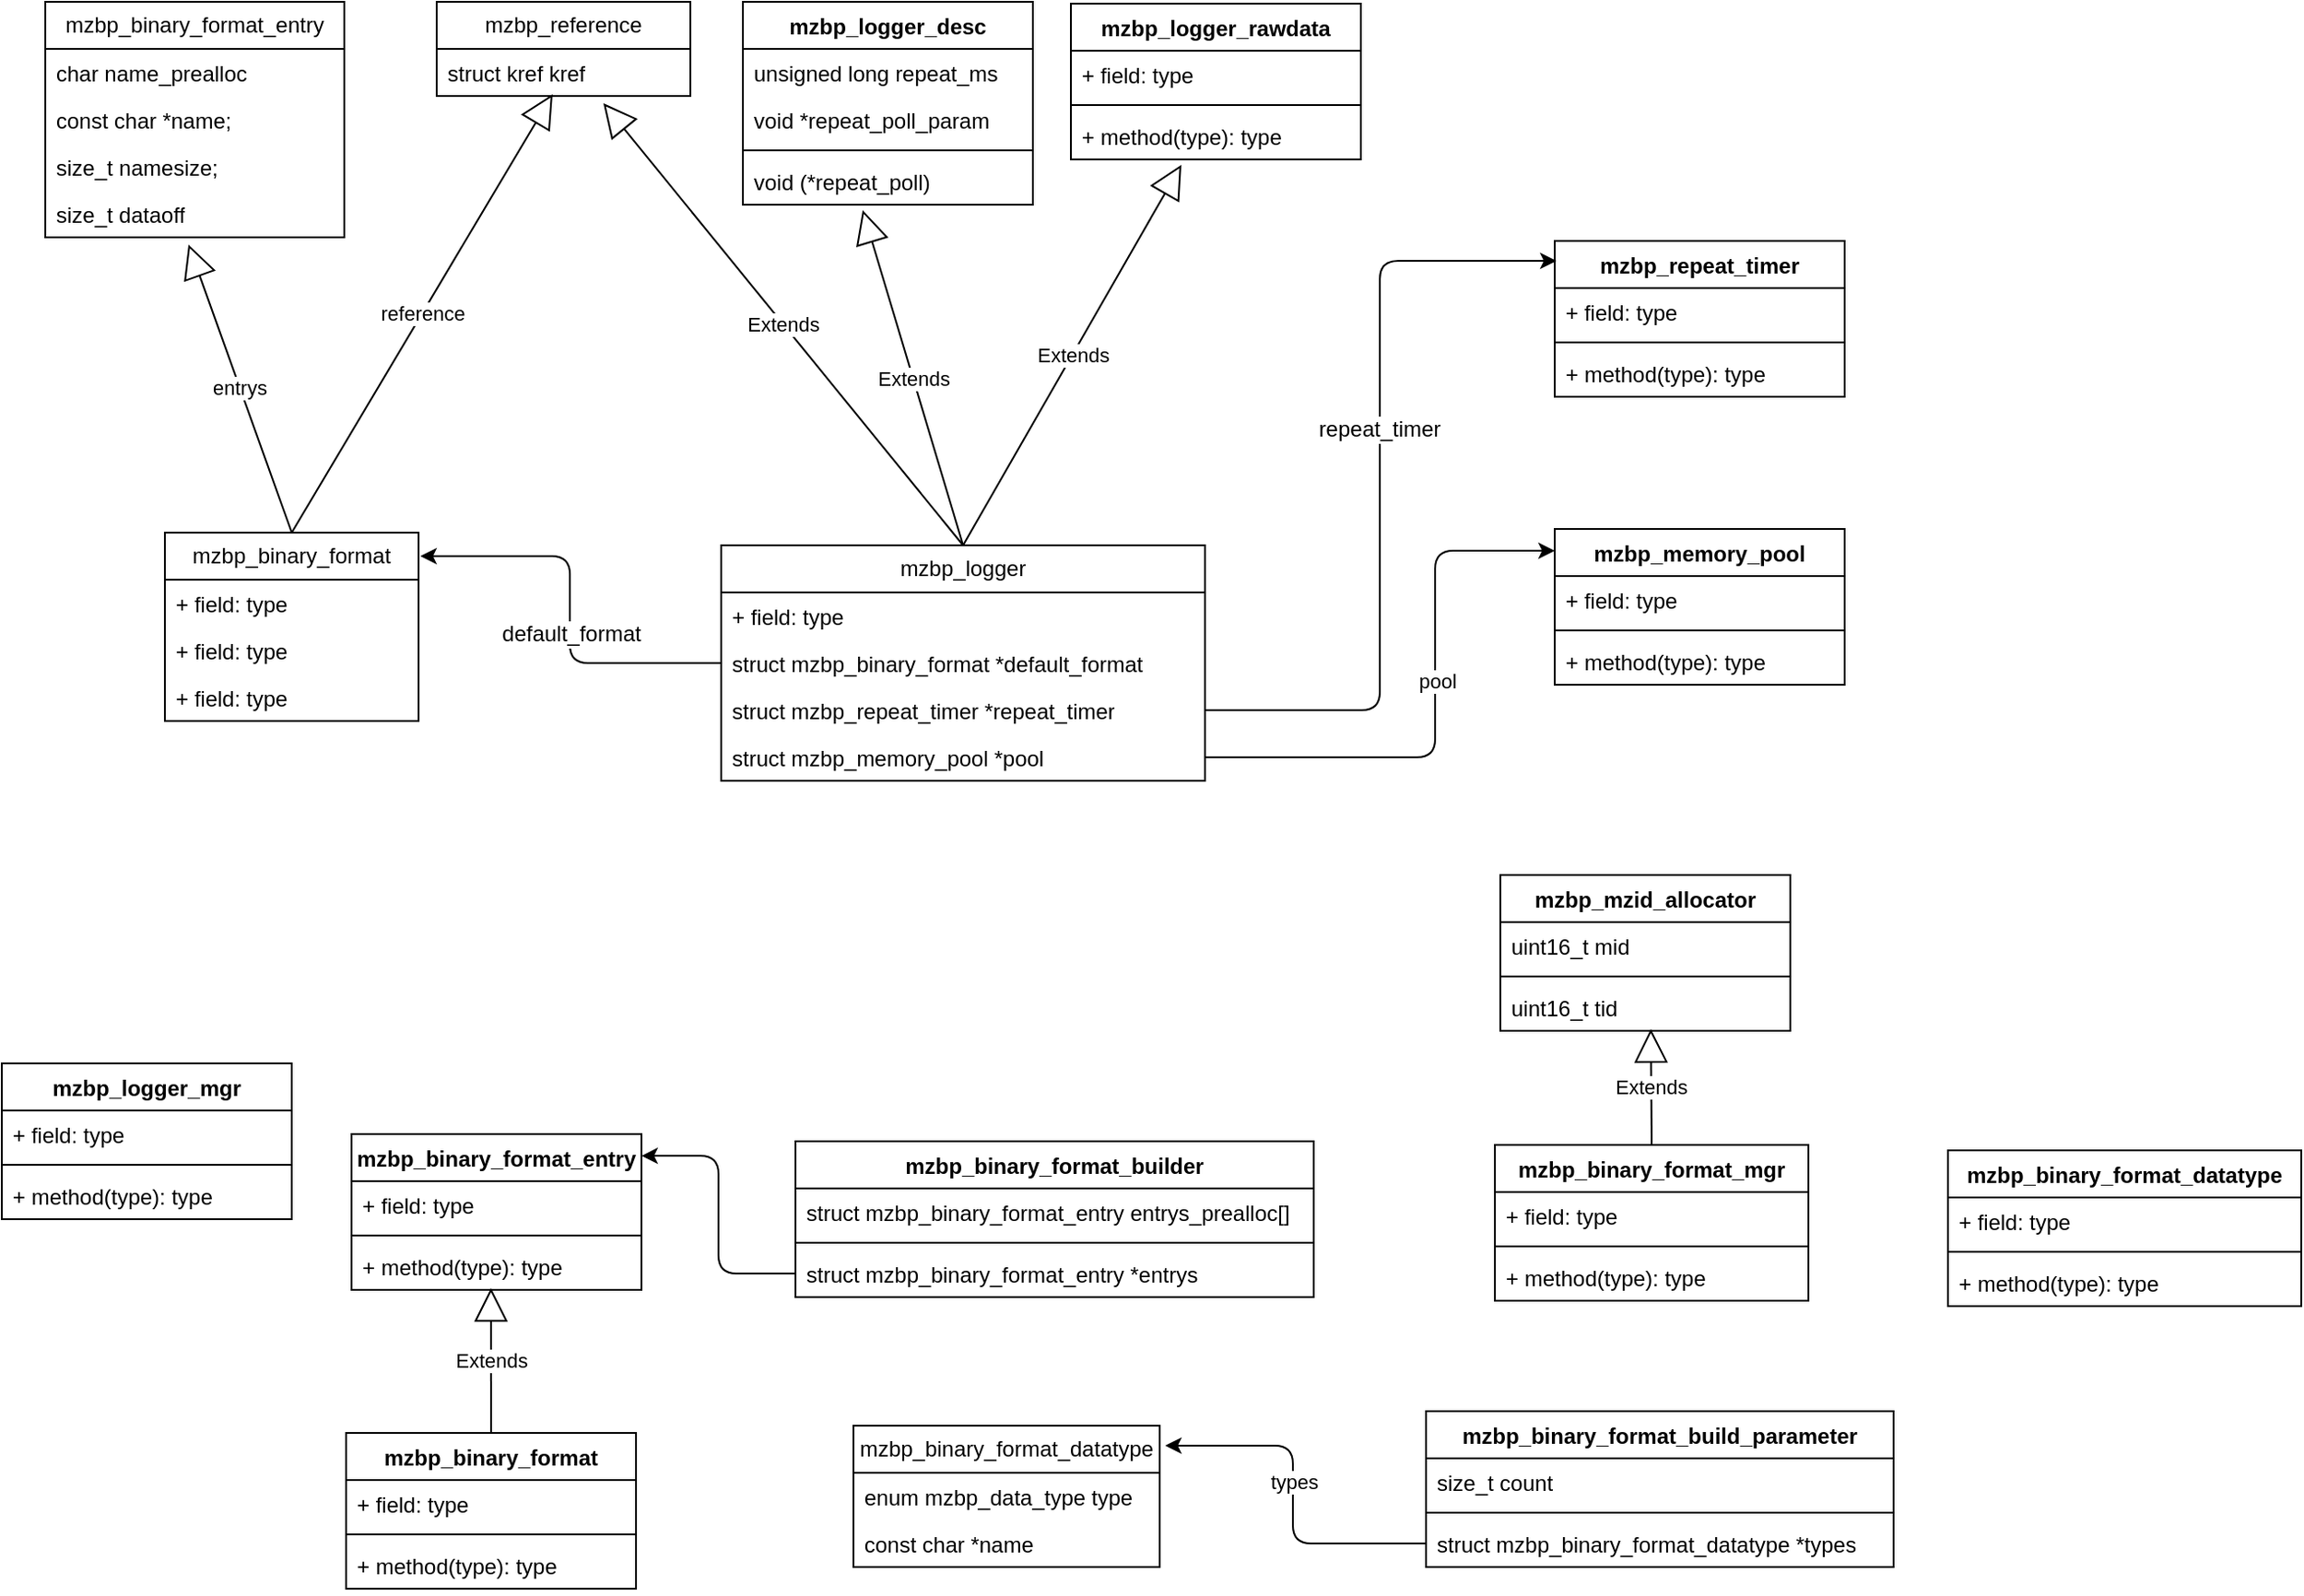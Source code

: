 <mxfile version="24.2.5" type="github">
  <diagram name="第 1 页" id="g3Hd0jUkaO_XOJKfGeiR">
    <mxGraphModel dx="1764" dy="793" grid="0" gridSize="10" guides="1" tooltips="1" connect="1" arrows="1" fold="1" page="0" pageScale="1" pageWidth="827" pageHeight="1169" math="0" shadow="0">
      <root>
        <mxCell id="0" />
        <mxCell id="1" parent="0" />
        <mxCell id="iTceiT4nKeH-VWD7ciHX-1" value="mzbp_reference" style="swimlane;fontStyle=0;childLayout=stackLayout;horizontal=1;startSize=26;fillColor=none;horizontalStack=0;resizeParent=1;resizeParentMax=0;resizeLast=0;collapsible=1;marginBottom=0;whiteSpace=wrap;html=1;" vertex="1" parent="1">
          <mxGeometry x="12" y="255" width="140" height="52" as="geometry" />
        </mxCell>
        <mxCell id="iTceiT4nKeH-VWD7ciHX-2" value="struct kref kref" style="text;strokeColor=none;fillColor=none;align=left;verticalAlign=top;spacingLeft=4;spacingRight=4;overflow=hidden;rotatable=0;points=[[0,0.5],[1,0.5]];portConstraint=eastwest;whiteSpace=wrap;html=1;" vertex="1" parent="iTceiT4nKeH-VWD7ciHX-1">
          <mxGeometry y="26" width="140" height="26" as="geometry" />
        </mxCell>
        <mxCell id="iTceiT4nKeH-VWD7ciHX-5" value="mzbp_binary_format" style="swimlane;fontStyle=0;childLayout=stackLayout;horizontal=1;startSize=26;fillColor=none;horizontalStack=0;resizeParent=1;resizeParentMax=0;resizeLast=0;collapsible=1;marginBottom=0;whiteSpace=wrap;html=1;" vertex="1" parent="1">
          <mxGeometry x="-138" y="548" width="140" height="104" as="geometry" />
        </mxCell>
        <mxCell id="iTceiT4nKeH-VWD7ciHX-6" value="+ field: type" style="text;strokeColor=none;fillColor=none;align=left;verticalAlign=top;spacingLeft=4;spacingRight=4;overflow=hidden;rotatable=0;points=[[0,0.5],[1,0.5]];portConstraint=eastwest;whiteSpace=wrap;html=1;" vertex="1" parent="iTceiT4nKeH-VWD7ciHX-5">
          <mxGeometry y="26" width="140" height="26" as="geometry" />
        </mxCell>
        <mxCell id="iTceiT4nKeH-VWD7ciHX-7" value="+ field: type" style="text;strokeColor=none;fillColor=none;align=left;verticalAlign=top;spacingLeft=4;spacingRight=4;overflow=hidden;rotatable=0;points=[[0,0.5],[1,0.5]];portConstraint=eastwest;whiteSpace=wrap;html=1;" vertex="1" parent="iTceiT4nKeH-VWD7ciHX-5">
          <mxGeometry y="52" width="140" height="26" as="geometry" />
        </mxCell>
        <mxCell id="iTceiT4nKeH-VWD7ciHX-8" value="+ field: type" style="text;strokeColor=none;fillColor=none;align=left;verticalAlign=top;spacingLeft=4;spacingRight=4;overflow=hidden;rotatable=0;points=[[0,0.5],[1,0.5]];portConstraint=eastwest;whiteSpace=wrap;html=1;" vertex="1" parent="iTceiT4nKeH-VWD7ciHX-5">
          <mxGeometry y="78" width="140" height="26" as="geometry" />
        </mxCell>
        <mxCell id="iTceiT4nKeH-VWD7ciHX-9" value="reference" style="endArrow=block;endSize=16;endFill=0;html=1;rounded=0;exitX=0.5;exitY=0;exitDx=0;exitDy=0;entryX=0.457;entryY=0.962;entryDx=0;entryDy=0;entryPerimeter=0;" edge="1" parent="1" source="iTceiT4nKeH-VWD7ciHX-5" target="iTceiT4nKeH-VWD7ciHX-2">
          <mxGeometry width="160" relative="1" as="geometry">
            <mxPoint x="178" y="400" as="sourcePoint" />
            <mxPoint x="338" y="400" as="targetPoint" />
          </mxGeometry>
        </mxCell>
        <mxCell id="iTceiT4nKeH-VWD7ciHX-10" value="mzbp_binary_format_entry" style="swimlane;fontStyle=0;childLayout=stackLayout;horizontal=1;startSize=26;fillColor=none;horizontalStack=0;resizeParent=1;resizeParentMax=0;resizeLast=0;collapsible=1;marginBottom=0;whiteSpace=wrap;html=1;" vertex="1" parent="1">
          <mxGeometry x="-204" y="255" width="165" height="130" as="geometry" />
        </mxCell>
        <mxCell id="iTceiT4nKeH-VWD7ciHX-11" value="char name_prealloc" style="text;strokeColor=none;fillColor=none;align=left;verticalAlign=top;spacingLeft=4;spacingRight=4;overflow=hidden;rotatable=0;points=[[0,0.5],[1,0.5]];portConstraint=eastwest;whiteSpace=wrap;html=1;" vertex="1" parent="iTceiT4nKeH-VWD7ciHX-10">
          <mxGeometry y="26" width="165" height="26" as="geometry" />
        </mxCell>
        <mxCell id="iTceiT4nKeH-VWD7ciHX-12" value="const char *name;" style="text;strokeColor=none;fillColor=none;align=left;verticalAlign=top;spacingLeft=4;spacingRight=4;overflow=hidden;rotatable=0;points=[[0,0.5],[1,0.5]];portConstraint=eastwest;whiteSpace=wrap;html=1;" vertex="1" parent="iTceiT4nKeH-VWD7ciHX-10">
          <mxGeometry y="52" width="165" height="26" as="geometry" />
        </mxCell>
        <mxCell id="iTceiT4nKeH-VWD7ciHX-13" value="size_t namesize;" style="text;strokeColor=none;fillColor=none;align=left;verticalAlign=top;spacingLeft=4;spacingRight=4;overflow=hidden;rotatable=0;points=[[0,0.5],[1,0.5]];portConstraint=eastwest;whiteSpace=wrap;html=1;" vertex="1" parent="iTceiT4nKeH-VWD7ciHX-10">
          <mxGeometry y="78" width="165" height="26" as="geometry" />
        </mxCell>
        <mxCell id="iTceiT4nKeH-VWD7ciHX-14" value="size_t dataoff" style="text;strokeColor=none;fillColor=none;align=left;verticalAlign=top;spacingLeft=4;spacingRight=4;overflow=hidden;rotatable=0;points=[[0,0.5],[1,0.5]];portConstraint=eastwest;whiteSpace=wrap;html=1;" vertex="1" parent="iTceiT4nKeH-VWD7ciHX-10">
          <mxGeometry y="104" width="165" height="26" as="geometry" />
        </mxCell>
        <mxCell id="iTceiT4nKeH-VWD7ciHX-15" value="entrys" style="endArrow=block;endSize=16;endFill=0;html=1;rounded=0;exitX=0.5;exitY=0;exitDx=0;exitDy=0;entryX=0.479;entryY=1.154;entryDx=0;entryDy=0;entryPerimeter=0;" edge="1" parent="1" source="iTceiT4nKeH-VWD7ciHX-5" target="iTceiT4nKeH-VWD7ciHX-14">
          <mxGeometry width="160" relative="1" as="geometry">
            <mxPoint x="180" y="619" as="sourcePoint" />
            <mxPoint x="340" y="619" as="targetPoint" />
          </mxGeometry>
        </mxCell>
        <mxCell id="iTceiT4nKeH-VWD7ciHX-16" value="mzbp_logger" style="swimlane;fontStyle=0;childLayout=stackLayout;horizontal=1;startSize=26;fillColor=none;horizontalStack=0;resizeParent=1;resizeParentMax=0;resizeLast=0;collapsible=1;marginBottom=0;whiteSpace=wrap;html=1;" vertex="1" parent="1">
          <mxGeometry x="169" y="555" width="267" height="130" as="geometry" />
        </mxCell>
        <mxCell id="iTceiT4nKeH-VWD7ciHX-17" value="+ field: type" style="text;strokeColor=none;fillColor=none;align=left;verticalAlign=top;spacingLeft=4;spacingRight=4;overflow=hidden;rotatable=0;points=[[0,0.5],[1,0.5]];portConstraint=eastwest;whiteSpace=wrap;html=1;" vertex="1" parent="iTceiT4nKeH-VWD7ciHX-16">
          <mxGeometry y="26" width="267" height="26" as="geometry" />
        </mxCell>
        <mxCell id="iTceiT4nKeH-VWD7ciHX-18" value="struct mzbp_binary_format *default_format" style="text;strokeColor=none;fillColor=none;align=left;verticalAlign=top;spacingLeft=4;spacingRight=4;overflow=hidden;rotatable=0;points=[[0,0.5],[1,0.5]];portConstraint=eastwest;whiteSpace=wrap;html=1;" vertex="1" parent="iTceiT4nKeH-VWD7ciHX-16">
          <mxGeometry y="52" width="267" height="26" as="geometry" />
        </mxCell>
        <mxCell id="iTceiT4nKeH-VWD7ciHX-37" value="struct mzbp_repeat_timer *repeat_timer" style="text;strokeColor=none;fillColor=none;align=left;verticalAlign=top;spacingLeft=4;spacingRight=4;overflow=hidden;rotatable=0;points=[[0,0.5],[1,0.5]];portConstraint=eastwest;whiteSpace=wrap;html=1;" vertex="1" parent="iTceiT4nKeH-VWD7ciHX-16">
          <mxGeometry y="78" width="267" height="26" as="geometry" />
        </mxCell>
        <mxCell id="iTceiT4nKeH-VWD7ciHX-19" value="struct mzbp_memory_pool *pool" style="text;strokeColor=none;fillColor=none;align=left;verticalAlign=top;spacingLeft=4;spacingRight=4;overflow=hidden;rotatable=0;points=[[0,0.5],[1,0.5]];portConstraint=eastwest;whiteSpace=wrap;html=1;" vertex="1" parent="iTceiT4nKeH-VWD7ciHX-16">
          <mxGeometry y="104" width="267" height="26" as="geometry" />
        </mxCell>
        <mxCell id="iTceiT4nKeH-VWD7ciHX-20" value="mzbp_logger_desc" style="swimlane;fontStyle=1;align=center;verticalAlign=top;childLayout=stackLayout;horizontal=1;startSize=26;horizontalStack=0;resizeParent=1;resizeParentMax=0;resizeLast=0;collapsible=1;marginBottom=0;whiteSpace=wrap;html=1;" vertex="1" parent="1">
          <mxGeometry x="181" y="255" width="160" height="112" as="geometry" />
        </mxCell>
        <mxCell id="iTceiT4nKeH-VWD7ciHX-21" value="unsigned long repeat_ms" style="text;strokeColor=none;fillColor=none;align=left;verticalAlign=top;spacingLeft=4;spacingRight=4;overflow=hidden;rotatable=0;points=[[0,0.5],[1,0.5]];portConstraint=eastwest;whiteSpace=wrap;html=1;" vertex="1" parent="iTceiT4nKeH-VWD7ciHX-20">
          <mxGeometry y="26" width="160" height="26" as="geometry" />
        </mxCell>
        <mxCell id="iTceiT4nKeH-VWD7ciHX-47" value="void *repeat_poll_param" style="text;strokeColor=none;fillColor=none;align=left;verticalAlign=top;spacingLeft=4;spacingRight=4;overflow=hidden;rotatable=0;points=[[0,0.5],[1,0.5]];portConstraint=eastwest;whiteSpace=wrap;html=1;" vertex="1" parent="iTceiT4nKeH-VWD7ciHX-20">
          <mxGeometry y="52" width="160" height="26" as="geometry" />
        </mxCell>
        <mxCell id="iTceiT4nKeH-VWD7ciHX-22" value="" style="line;strokeWidth=1;fillColor=none;align=left;verticalAlign=middle;spacingTop=-1;spacingLeft=3;spacingRight=3;rotatable=0;labelPosition=right;points=[];portConstraint=eastwest;strokeColor=inherit;" vertex="1" parent="iTceiT4nKeH-VWD7ciHX-20">
          <mxGeometry y="78" width="160" height="8" as="geometry" />
        </mxCell>
        <mxCell id="iTceiT4nKeH-VWD7ciHX-23" value="void (*repeat_poll)" style="text;strokeColor=none;fillColor=none;align=left;verticalAlign=top;spacingLeft=4;spacingRight=4;overflow=hidden;rotatable=0;points=[[0,0.5],[1,0.5]];portConstraint=eastwest;whiteSpace=wrap;html=1;" vertex="1" parent="iTceiT4nKeH-VWD7ciHX-20">
          <mxGeometry y="86" width="160" height="26" as="geometry" />
        </mxCell>
        <mxCell id="iTceiT4nKeH-VWD7ciHX-24" style="edgeStyle=orthogonalEdgeStyle;rounded=1;orthogonalLoop=1;jettySize=auto;html=1;entryX=1.007;entryY=0.125;entryDx=0;entryDy=0;entryPerimeter=0;curved=0;" edge="1" parent="1" source="iTceiT4nKeH-VWD7ciHX-18" target="iTceiT4nKeH-VWD7ciHX-5">
          <mxGeometry relative="1" as="geometry" />
        </mxCell>
        <mxCell id="iTceiT4nKeH-VWD7ciHX-25" value="&lt;span style=&quot;font-size: 12px; text-align: left; text-wrap: wrap;&quot;&gt;default_format&lt;/span&gt;" style="edgeLabel;html=1;align=center;verticalAlign=middle;resizable=0;points=[];" vertex="1" connectable="0" parent="iTceiT4nKeH-VWD7ciHX-24">
          <mxGeometry x="-0.109" relative="1" as="geometry">
            <mxPoint as="offset" />
          </mxGeometry>
        </mxCell>
        <mxCell id="iTceiT4nKeH-VWD7ciHX-26" value="Extends" style="endArrow=block;endSize=16;endFill=0;html=1;rounded=0;exitX=0.5;exitY=0;exitDx=0;exitDy=0;entryX=0.413;entryY=1.115;entryDx=0;entryDy=0;entryPerimeter=0;" edge="1" parent="1" source="iTceiT4nKeH-VWD7ciHX-16" target="iTceiT4nKeH-VWD7ciHX-23">
          <mxGeometry width="160" relative="1" as="geometry">
            <mxPoint x="567" y="754" as="sourcePoint" />
            <mxPoint x="727" y="754" as="targetPoint" />
          </mxGeometry>
        </mxCell>
        <mxCell id="iTceiT4nKeH-VWD7ciHX-27" value="mzbp_repeat_timer" style="swimlane;fontStyle=1;align=center;verticalAlign=top;childLayout=stackLayout;horizontal=1;startSize=26;horizontalStack=0;resizeParent=1;resizeParentMax=0;resizeLast=0;collapsible=1;marginBottom=0;whiteSpace=wrap;html=1;" vertex="1" parent="1">
          <mxGeometry x="629" y="387" width="160" height="86" as="geometry" />
        </mxCell>
        <mxCell id="iTceiT4nKeH-VWD7ciHX-28" value="+ field: type" style="text;strokeColor=none;fillColor=none;align=left;verticalAlign=top;spacingLeft=4;spacingRight=4;overflow=hidden;rotatable=0;points=[[0,0.5],[1,0.5]];portConstraint=eastwest;whiteSpace=wrap;html=1;" vertex="1" parent="iTceiT4nKeH-VWD7ciHX-27">
          <mxGeometry y="26" width="160" height="26" as="geometry" />
        </mxCell>
        <mxCell id="iTceiT4nKeH-VWD7ciHX-29" value="" style="line;strokeWidth=1;fillColor=none;align=left;verticalAlign=middle;spacingTop=-1;spacingLeft=3;spacingRight=3;rotatable=0;labelPosition=right;points=[];portConstraint=eastwest;strokeColor=inherit;" vertex="1" parent="iTceiT4nKeH-VWD7ciHX-27">
          <mxGeometry y="52" width="160" height="8" as="geometry" />
        </mxCell>
        <mxCell id="iTceiT4nKeH-VWD7ciHX-30" value="+ method(type): type" style="text;strokeColor=none;fillColor=none;align=left;verticalAlign=top;spacingLeft=4;spacingRight=4;overflow=hidden;rotatable=0;points=[[0,0.5],[1,0.5]];portConstraint=eastwest;whiteSpace=wrap;html=1;" vertex="1" parent="iTceiT4nKeH-VWD7ciHX-27">
          <mxGeometry y="60" width="160" height="26" as="geometry" />
        </mxCell>
        <mxCell id="iTceiT4nKeH-VWD7ciHX-31" style="edgeStyle=orthogonalEdgeStyle;rounded=1;orthogonalLoop=1;jettySize=auto;html=1;entryX=0.006;entryY=0.128;entryDx=0;entryDy=0;entryPerimeter=0;curved=0;exitX=1;exitY=0.5;exitDx=0;exitDy=0;" edge="1" parent="1" source="iTceiT4nKeH-VWD7ciHX-37" target="iTceiT4nKeH-VWD7ciHX-27">
          <mxGeometry relative="1" as="geometry" />
        </mxCell>
        <mxCell id="iTceiT4nKeH-VWD7ciHX-32" value="&lt;span style=&quot;font-size: 12px; text-align: left; text-wrap: wrap;&quot;&gt;repeat_timer&lt;/span&gt;" style="edgeLabel;html=1;align=center;verticalAlign=middle;resizable=0;points=[];" vertex="1" connectable="0" parent="iTceiT4nKeH-VWD7ciHX-31">
          <mxGeometry x="0.137" y="1" relative="1" as="geometry">
            <mxPoint as="offset" />
          </mxGeometry>
        </mxCell>
        <mxCell id="iTceiT4nKeH-VWD7ciHX-33" value="mzbp_memory_pool" style="swimlane;fontStyle=1;align=center;verticalAlign=top;childLayout=stackLayout;horizontal=1;startSize=26;horizontalStack=0;resizeParent=1;resizeParentMax=0;resizeLast=0;collapsible=1;marginBottom=0;whiteSpace=wrap;html=1;" vertex="1" parent="1">
          <mxGeometry x="629" y="546" width="160" height="86" as="geometry" />
        </mxCell>
        <mxCell id="iTceiT4nKeH-VWD7ciHX-34" value="+ field: type" style="text;strokeColor=none;fillColor=none;align=left;verticalAlign=top;spacingLeft=4;spacingRight=4;overflow=hidden;rotatable=0;points=[[0,0.5],[1,0.5]];portConstraint=eastwest;whiteSpace=wrap;html=1;" vertex="1" parent="iTceiT4nKeH-VWD7ciHX-33">
          <mxGeometry y="26" width="160" height="26" as="geometry" />
        </mxCell>
        <mxCell id="iTceiT4nKeH-VWD7ciHX-35" value="" style="line;strokeWidth=1;fillColor=none;align=left;verticalAlign=middle;spacingTop=-1;spacingLeft=3;spacingRight=3;rotatable=0;labelPosition=right;points=[];portConstraint=eastwest;strokeColor=inherit;" vertex="1" parent="iTceiT4nKeH-VWD7ciHX-33">
          <mxGeometry y="52" width="160" height="8" as="geometry" />
        </mxCell>
        <mxCell id="iTceiT4nKeH-VWD7ciHX-36" value="+ method(type): type" style="text;strokeColor=none;fillColor=none;align=left;verticalAlign=top;spacingLeft=4;spacingRight=4;overflow=hidden;rotatable=0;points=[[0,0.5],[1,0.5]];portConstraint=eastwest;whiteSpace=wrap;html=1;" vertex="1" parent="iTceiT4nKeH-VWD7ciHX-33">
          <mxGeometry y="60" width="160" height="26" as="geometry" />
        </mxCell>
        <mxCell id="iTceiT4nKeH-VWD7ciHX-38" style="edgeStyle=orthogonalEdgeStyle;rounded=1;orthogonalLoop=1;jettySize=auto;html=1;entryX=0;entryY=0.14;entryDx=0;entryDy=0;entryPerimeter=0;curved=0;" edge="1" parent="1" source="iTceiT4nKeH-VWD7ciHX-19" target="iTceiT4nKeH-VWD7ciHX-33">
          <mxGeometry relative="1" as="geometry">
            <Array as="points">
              <mxPoint x="563" y="672" />
              <mxPoint x="563" y="558" />
            </Array>
          </mxGeometry>
        </mxCell>
        <mxCell id="iTceiT4nKeH-VWD7ciHX-39" value="pool" style="edgeLabel;html=1;align=center;verticalAlign=middle;resizable=0;points=[];" vertex="1" connectable="0" parent="iTceiT4nKeH-VWD7ciHX-38">
          <mxGeometry x="0.1" y="-1" relative="1" as="geometry">
            <mxPoint as="offset" />
          </mxGeometry>
        </mxCell>
        <mxCell id="iTceiT4nKeH-VWD7ciHX-40" value="mzbp_logger_rawdata" style="swimlane;fontStyle=1;align=center;verticalAlign=top;childLayout=stackLayout;horizontal=1;startSize=26;horizontalStack=0;resizeParent=1;resizeParentMax=0;resizeLast=0;collapsible=1;marginBottom=0;whiteSpace=wrap;html=1;" vertex="1" parent="1">
          <mxGeometry x="362" y="256" width="160" height="86" as="geometry" />
        </mxCell>
        <mxCell id="iTceiT4nKeH-VWD7ciHX-41" value="+ field: type" style="text;strokeColor=none;fillColor=none;align=left;verticalAlign=top;spacingLeft=4;spacingRight=4;overflow=hidden;rotatable=0;points=[[0,0.5],[1,0.5]];portConstraint=eastwest;whiteSpace=wrap;html=1;" vertex="1" parent="iTceiT4nKeH-VWD7ciHX-40">
          <mxGeometry y="26" width="160" height="26" as="geometry" />
        </mxCell>
        <mxCell id="iTceiT4nKeH-VWD7ciHX-42" value="" style="line;strokeWidth=1;fillColor=none;align=left;verticalAlign=middle;spacingTop=-1;spacingLeft=3;spacingRight=3;rotatable=0;labelPosition=right;points=[];portConstraint=eastwest;strokeColor=inherit;" vertex="1" parent="iTceiT4nKeH-VWD7ciHX-40">
          <mxGeometry y="52" width="160" height="8" as="geometry" />
        </mxCell>
        <mxCell id="iTceiT4nKeH-VWD7ciHX-43" value="+ method(type): type" style="text;strokeColor=none;fillColor=none;align=left;verticalAlign=top;spacingLeft=4;spacingRight=4;overflow=hidden;rotatable=0;points=[[0,0.5],[1,0.5]];portConstraint=eastwest;whiteSpace=wrap;html=1;" vertex="1" parent="iTceiT4nKeH-VWD7ciHX-40">
          <mxGeometry y="60" width="160" height="26" as="geometry" />
        </mxCell>
        <mxCell id="iTceiT4nKeH-VWD7ciHX-44" value="Extends" style="endArrow=block;endSize=16;endFill=0;html=1;rounded=0;exitX=0.5;exitY=0;exitDx=0;exitDy=0;entryX=0.381;entryY=1.115;entryDx=0;entryDy=0;entryPerimeter=0;" edge="1" parent="1" source="iTceiT4nKeH-VWD7ciHX-16" target="iTceiT4nKeH-VWD7ciHX-43">
          <mxGeometry width="160" relative="1" as="geometry">
            <mxPoint x="595" y="750" as="sourcePoint" />
            <mxPoint x="755" y="750" as="targetPoint" />
          </mxGeometry>
        </mxCell>
        <mxCell id="iTceiT4nKeH-VWD7ciHX-45" value="Extends" style="endArrow=block;endSize=16;endFill=0;html=1;rounded=0;exitX=0.5;exitY=0;exitDx=0;exitDy=0;entryX=0.657;entryY=1.154;entryDx=0;entryDy=0;entryPerimeter=0;" edge="1" parent="1" source="iTceiT4nKeH-VWD7ciHX-16" target="iTceiT4nKeH-VWD7ciHX-2">
          <mxGeometry width="160" relative="1" as="geometry">
            <mxPoint x="255" y="758" as="sourcePoint" />
            <mxPoint x="415" y="758" as="targetPoint" />
          </mxGeometry>
        </mxCell>
        <mxCell id="iTceiT4nKeH-VWD7ciHX-48" value="mzbp_logger_mgr" style="swimlane;fontStyle=1;align=center;verticalAlign=top;childLayout=stackLayout;horizontal=1;startSize=26;horizontalStack=0;resizeParent=1;resizeParentMax=0;resizeLast=0;collapsible=1;marginBottom=0;whiteSpace=wrap;html=1;" vertex="1" parent="1">
          <mxGeometry x="-228" y="841" width="160" height="86" as="geometry" />
        </mxCell>
        <mxCell id="iTceiT4nKeH-VWD7ciHX-49" value="+ field: type" style="text;strokeColor=none;fillColor=none;align=left;verticalAlign=top;spacingLeft=4;spacingRight=4;overflow=hidden;rotatable=0;points=[[0,0.5],[1,0.5]];portConstraint=eastwest;whiteSpace=wrap;html=1;" vertex="1" parent="iTceiT4nKeH-VWD7ciHX-48">
          <mxGeometry y="26" width="160" height="26" as="geometry" />
        </mxCell>
        <mxCell id="iTceiT4nKeH-VWD7ciHX-50" value="" style="line;strokeWidth=1;fillColor=none;align=left;verticalAlign=middle;spacingTop=-1;spacingLeft=3;spacingRight=3;rotatable=0;labelPosition=right;points=[];portConstraint=eastwest;strokeColor=inherit;" vertex="1" parent="iTceiT4nKeH-VWD7ciHX-48">
          <mxGeometry y="52" width="160" height="8" as="geometry" />
        </mxCell>
        <mxCell id="iTceiT4nKeH-VWD7ciHX-51" value="+ method(type): type" style="text;strokeColor=none;fillColor=none;align=left;verticalAlign=top;spacingLeft=4;spacingRight=4;overflow=hidden;rotatable=0;points=[[0,0.5],[1,0.5]];portConstraint=eastwest;whiteSpace=wrap;html=1;" vertex="1" parent="iTceiT4nKeH-VWD7ciHX-48">
          <mxGeometry y="60" width="160" height="26" as="geometry" />
        </mxCell>
        <mxCell id="iTceiT4nKeH-VWD7ciHX-52" value="mzbp_binary_format_builder" style="swimlane;fontStyle=1;align=center;verticalAlign=top;childLayout=stackLayout;horizontal=1;startSize=26;horizontalStack=0;resizeParent=1;resizeParentMax=0;resizeLast=0;collapsible=1;marginBottom=0;whiteSpace=wrap;html=1;" vertex="1" parent="1">
          <mxGeometry x="210" y="884" width="286" height="86" as="geometry" />
        </mxCell>
        <mxCell id="iTceiT4nKeH-VWD7ciHX-53" value="struct mzbp_binary_format_entry entrys_prealloc[]" style="text;strokeColor=none;fillColor=none;align=left;verticalAlign=top;spacingLeft=4;spacingRight=4;overflow=hidden;rotatable=0;points=[[0,0.5],[1,0.5]];portConstraint=eastwest;whiteSpace=wrap;html=1;" vertex="1" parent="iTceiT4nKeH-VWD7ciHX-52">
          <mxGeometry y="26" width="286" height="26" as="geometry" />
        </mxCell>
        <mxCell id="iTceiT4nKeH-VWD7ciHX-54" value="" style="line;strokeWidth=1;fillColor=none;align=left;verticalAlign=middle;spacingTop=-1;spacingLeft=3;spacingRight=3;rotatable=0;labelPosition=right;points=[];portConstraint=eastwest;strokeColor=inherit;" vertex="1" parent="iTceiT4nKeH-VWD7ciHX-52">
          <mxGeometry y="52" width="286" height="8" as="geometry" />
        </mxCell>
        <mxCell id="iTceiT4nKeH-VWD7ciHX-55" value="struct mzbp_binary_format_entry *entrys" style="text;strokeColor=none;fillColor=none;align=left;verticalAlign=top;spacingLeft=4;spacingRight=4;overflow=hidden;rotatable=0;points=[[0,0.5],[1,0.5]];portConstraint=eastwest;whiteSpace=wrap;html=1;" vertex="1" parent="iTceiT4nKeH-VWD7ciHX-52">
          <mxGeometry y="60" width="286" height="26" as="geometry" />
        </mxCell>
        <mxCell id="iTceiT4nKeH-VWD7ciHX-56" value="mzbp_binary_format" style="swimlane;fontStyle=1;align=center;verticalAlign=top;childLayout=stackLayout;horizontal=1;startSize=26;horizontalStack=0;resizeParent=1;resizeParentMax=0;resizeLast=0;collapsible=1;marginBottom=0;whiteSpace=wrap;html=1;" vertex="1" parent="1">
          <mxGeometry x="-38" y="1045" width="160" height="86" as="geometry" />
        </mxCell>
        <mxCell id="iTceiT4nKeH-VWD7ciHX-57" value="+ field: type" style="text;strokeColor=none;fillColor=none;align=left;verticalAlign=top;spacingLeft=4;spacingRight=4;overflow=hidden;rotatable=0;points=[[0,0.5],[1,0.5]];portConstraint=eastwest;whiteSpace=wrap;html=1;" vertex="1" parent="iTceiT4nKeH-VWD7ciHX-56">
          <mxGeometry y="26" width="160" height="26" as="geometry" />
        </mxCell>
        <mxCell id="iTceiT4nKeH-VWD7ciHX-58" value="" style="line;strokeWidth=1;fillColor=none;align=left;verticalAlign=middle;spacingTop=-1;spacingLeft=3;spacingRight=3;rotatable=0;labelPosition=right;points=[];portConstraint=eastwest;strokeColor=inherit;" vertex="1" parent="iTceiT4nKeH-VWD7ciHX-56">
          <mxGeometry y="52" width="160" height="8" as="geometry" />
        </mxCell>
        <mxCell id="iTceiT4nKeH-VWD7ciHX-59" value="+ method(type): type" style="text;strokeColor=none;fillColor=none;align=left;verticalAlign=top;spacingLeft=4;spacingRight=4;overflow=hidden;rotatable=0;points=[[0,0.5],[1,0.5]];portConstraint=eastwest;whiteSpace=wrap;html=1;" vertex="1" parent="iTceiT4nKeH-VWD7ciHX-56">
          <mxGeometry y="60" width="160" height="26" as="geometry" />
        </mxCell>
        <mxCell id="iTceiT4nKeH-VWD7ciHX-60" value="mzbp_binary_format_datatype" style="swimlane;fontStyle=1;align=center;verticalAlign=top;childLayout=stackLayout;horizontal=1;startSize=26;horizontalStack=0;resizeParent=1;resizeParentMax=0;resizeLast=0;collapsible=1;marginBottom=0;whiteSpace=wrap;html=1;" vertex="1" parent="1">
          <mxGeometry x="846" y="889" width="195" height="86" as="geometry" />
        </mxCell>
        <mxCell id="iTceiT4nKeH-VWD7ciHX-61" value="+ field: type" style="text;strokeColor=none;fillColor=none;align=left;verticalAlign=top;spacingLeft=4;spacingRight=4;overflow=hidden;rotatable=0;points=[[0,0.5],[1,0.5]];portConstraint=eastwest;whiteSpace=wrap;html=1;" vertex="1" parent="iTceiT4nKeH-VWD7ciHX-60">
          <mxGeometry y="26" width="195" height="26" as="geometry" />
        </mxCell>
        <mxCell id="iTceiT4nKeH-VWD7ciHX-62" value="" style="line;strokeWidth=1;fillColor=none;align=left;verticalAlign=middle;spacingTop=-1;spacingLeft=3;spacingRight=3;rotatable=0;labelPosition=right;points=[];portConstraint=eastwest;strokeColor=inherit;" vertex="1" parent="iTceiT4nKeH-VWD7ciHX-60">
          <mxGeometry y="52" width="195" height="8" as="geometry" />
        </mxCell>
        <mxCell id="iTceiT4nKeH-VWD7ciHX-63" value="+ method(type): type" style="text;strokeColor=none;fillColor=none;align=left;verticalAlign=top;spacingLeft=4;spacingRight=4;overflow=hidden;rotatable=0;points=[[0,0.5],[1,0.5]];portConstraint=eastwest;whiteSpace=wrap;html=1;" vertex="1" parent="iTceiT4nKeH-VWD7ciHX-60">
          <mxGeometry y="60" width="195" height="26" as="geometry" />
        </mxCell>
        <mxCell id="iTceiT4nKeH-VWD7ciHX-64" value="mzbp_binary_format_mgr" style="swimlane;fontStyle=1;align=center;verticalAlign=top;childLayout=stackLayout;horizontal=1;startSize=26;horizontalStack=0;resizeParent=1;resizeParentMax=0;resizeLast=0;collapsible=1;marginBottom=0;whiteSpace=wrap;html=1;" vertex="1" parent="1">
          <mxGeometry x="596" y="886" width="173" height="86" as="geometry" />
        </mxCell>
        <mxCell id="iTceiT4nKeH-VWD7ciHX-65" value="+ field: type" style="text;strokeColor=none;fillColor=none;align=left;verticalAlign=top;spacingLeft=4;spacingRight=4;overflow=hidden;rotatable=0;points=[[0,0.5],[1,0.5]];portConstraint=eastwest;whiteSpace=wrap;html=1;" vertex="1" parent="iTceiT4nKeH-VWD7ciHX-64">
          <mxGeometry y="26" width="173" height="26" as="geometry" />
        </mxCell>
        <mxCell id="iTceiT4nKeH-VWD7ciHX-66" value="" style="line;strokeWidth=1;fillColor=none;align=left;verticalAlign=middle;spacingTop=-1;spacingLeft=3;spacingRight=3;rotatable=0;labelPosition=right;points=[];portConstraint=eastwest;strokeColor=inherit;" vertex="1" parent="iTceiT4nKeH-VWD7ciHX-64">
          <mxGeometry y="52" width="173" height="8" as="geometry" />
        </mxCell>
        <mxCell id="iTceiT4nKeH-VWD7ciHX-67" value="+ method(type): type" style="text;strokeColor=none;fillColor=none;align=left;verticalAlign=top;spacingLeft=4;spacingRight=4;overflow=hidden;rotatable=0;points=[[0,0.5],[1,0.5]];portConstraint=eastwest;whiteSpace=wrap;html=1;" vertex="1" parent="iTceiT4nKeH-VWD7ciHX-64">
          <mxGeometry y="60" width="173" height="26" as="geometry" />
        </mxCell>
        <mxCell id="iTceiT4nKeH-VWD7ciHX-68" value="mzbp_binary_format_build_parameter" style="swimlane;fontStyle=1;align=center;verticalAlign=top;childLayout=stackLayout;horizontal=1;startSize=26;horizontalStack=0;resizeParent=1;resizeParentMax=0;resizeLast=0;collapsible=1;marginBottom=0;whiteSpace=wrap;html=1;" vertex="1" parent="1">
          <mxGeometry x="558" y="1033" width="258" height="86" as="geometry" />
        </mxCell>
        <mxCell id="iTceiT4nKeH-VWD7ciHX-69" value="size_t count" style="text;strokeColor=none;fillColor=none;align=left;verticalAlign=top;spacingLeft=4;spacingRight=4;overflow=hidden;rotatable=0;points=[[0,0.5],[1,0.5]];portConstraint=eastwest;whiteSpace=wrap;html=1;" vertex="1" parent="iTceiT4nKeH-VWD7ciHX-68">
          <mxGeometry y="26" width="258" height="26" as="geometry" />
        </mxCell>
        <mxCell id="iTceiT4nKeH-VWD7ciHX-70" value="" style="line;strokeWidth=1;fillColor=none;align=left;verticalAlign=middle;spacingTop=-1;spacingLeft=3;spacingRight=3;rotatable=0;labelPosition=right;points=[];portConstraint=eastwest;strokeColor=inherit;" vertex="1" parent="iTceiT4nKeH-VWD7ciHX-68">
          <mxGeometry y="52" width="258" height="8" as="geometry" />
        </mxCell>
        <mxCell id="iTceiT4nKeH-VWD7ciHX-71" value="struct mzbp_binary_format_datatype *types" style="text;strokeColor=none;fillColor=none;align=left;verticalAlign=top;spacingLeft=4;spacingRight=4;overflow=hidden;rotatable=0;points=[[0,0.5],[1,0.5]];portConstraint=eastwest;whiteSpace=wrap;html=1;" vertex="1" parent="iTceiT4nKeH-VWD7ciHX-68">
          <mxGeometry y="60" width="258" height="26" as="geometry" />
        </mxCell>
        <mxCell id="iTceiT4nKeH-VWD7ciHX-72" value="mzbp_binary_format_entry" style="swimlane;fontStyle=1;align=center;verticalAlign=top;childLayout=stackLayout;horizontal=1;startSize=26;horizontalStack=0;resizeParent=1;resizeParentMax=0;resizeLast=0;collapsible=1;marginBottom=0;whiteSpace=wrap;html=1;" vertex="1" parent="1">
          <mxGeometry x="-35" y="880" width="160" height="86" as="geometry" />
        </mxCell>
        <mxCell id="iTceiT4nKeH-VWD7ciHX-73" value="+ field: type" style="text;strokeColor=none;fillColor=none;align=left;verticalAlign=top;spacingLeft=4;spacingRight=4;overflow=hidden;rotatable=0;points=[[0,0.5],[1,0.5]];portConstraint=eastwest;whiteSpace=wrap;html=1;" vertex="1" parent="iTceiT4nKeH-VWD7ciHX-72">
          <mxGeometry y="26" width="160" height="26" as="geometry" />
        </mxCell>
        <mxCell id="iTceiT4nKeH-VWD7ciHX-74" value="" style="line;strokeWidth=1;fillColor=none;align=left;verticalAlign=middle;spacingTop=-1;spacingLeft=3;spacingRight=3;rotatable=0;labelPosition=right;points=[];portConstraint=eastwest;strokeColor=inherit;" vertex="1" parent="iTceiT4nKeH-VWD7ciHX-72">
          <mxGeometry y="52" width="160" height="8" as="geometry" />
        </mxCell>
        <mxCell id="iTceiT4nKeH-VWD7ciHX-75" value="+ method(type): type" style="text;strokeColor=none;fillColor=none;align=left;verticalAlign=top;spacingLeft=4;spacingRight=4;overflow=hidden;rotatable=0;points=[[0,0.5],[1,0.5]];portConstraint=eastwest;whiteSpace=wrap;html=1;" vertex="1" parent="iTceiT4nKeH-VWD7ciHX-72">
          <mxGeometry y="60" width="160" height="26" as="geometry" />
        </mxCell>
        <mxCell id="iTceiT4nKeH-VWD7ciHX-76" style="edgeStyle=orthogonalEdgeStyle;rounded=1;orthogonalLoop=1;jettySize=auto;html=1;entryX=1;entryY=0.14;entryDx=0;entryDy=0;entryPerimeter=0;curved=0;" edge="1" parent="1" source="iTceiT4nKeH-VWD7ciHX-55" target="iTceiT4nKeH-VWD7ciHX-72">
          <mxGeometry relative="1" as="geometry" />
        </mxCell>
        <mxCell id="iTceiT4nKeH-VWD7ciHX-77" value="Extends" style="endArrow=block;endSize=16;endFill=0;html=1;rounded=0;exitX=0.5;exitY=0;exitDx=0;exitDy=0;entryX=0.481;entryY=0.962;entryDx=0;entryDy=0;entryPerimeter=0;" edge="1" parent="1" source="iTceiT4nKeH-VWD7ciHX-56" target="iTceiT4nKeH-VWD7ciHX-75">
          <mxGeometry width="160" relative="1" as="geometry">
            <mxPoint x="160" y="1104" as="sourcePoint" />
            <mxPoint x="320" y="1104" as="targetPoint" />
          </mxGeometry>
        </mxCell>
        <mxCell id="iTceiT4nKeH-VWD7ciHX-82" value="mzbp_binary_format_datatype" style="swimlane;fontStyle=0;childLayout=stackLayout;horizontal=1;startSize=26;fillColor=none;horizontalStack=0;resizeParent=1;resizeParentMax=0;resizeLast=0;collapsible=1;marginBottom=0;whiteSpace=wrap;html=1;" vertex="1" parent="1">
          <mxGeometry x="242" y="1041" width="169" height="78" as="geometry" />
        </mxCell>
        <mxCell id="iTceiT4nKeH-VWD7ciHX-83" value="enum mzbp_data_type type" style="text;strokeColor=none;fillColor=none;align=left;verticalAlign=top;spacingLeft=4;spacingRight=4;overflow=hidden;rotatable=0;points=[[0,0.5],[1,0.5]];portConstraint=eastwest;whiteSpace=wrap;html=1;" vertex="1" parent="iTceiT4nKeH-VWD7ciHX-82">
          <mxGeometry y="26" width="169" height="26" as="geometry" />
        </mxCell>
        <mxCell id="iTceiT4nKeH-VWD7ciHX-84" value="const char *name" style="text;strokeColor=none;fillColor=none;align=left;verticalAlign=top;spacingLeft=4;spacingRight=4;overflow=hidden;rotatable=0;points=[[0,0.5],[1,0.5]];portConstraint=eastwest;whiteSpace=wrap;html=1;" vertex="1" parent="iTceiT4nKeH-VWD7ciHX-82">
          <mxGeometry y="52" width="169" height="26" as="geometry" />
        </mxCell>
        <mxCell id="iTceiT4nKeH-VWD7ciHX-86" value="mzbp_mzid_allocator" style="swimlane;fontStyle=1;align=center;verticalAlign=top;childLayout=stackLayout;horizontal=1;startSize=26;horizontalStack=0;resizeParent=1;resizeParentMax=0;resizeLast=0;collapsible=1;marginBottom=0;whiteSpace=wrap;html=1;" vertex="1" parent="1">
          <mxGeometry x="599" y="737" width="160" height="86" as="geometry" />
        </mxCell>
        <mxCell id="iTceiT4nKeH-VWD7ciHX-87" value="uint16_t mid" style="text;strokeColor=none;fillColor=none;align=left;verticalAlign=top;spacingLeft=4;spacingRight=4;overflow=hidden;rotatable=0;points=[[0,0.5],[1,0.5]];portConstraint=eastwest;whiteSpace=wrap;html=1;" vertex="1" parent="iTceiT4nKeH-VWD7ciHX-86">
          <mxGeometry y="26" width="160" height="26" as="geometry" />
        </mxCell>
        <mxCell id="iTceiT4nKeH-VWD7ciHX-88" value="" style="line;strokeWidth=1;fillColor=none;align=left;verticalAlign=middle;spacingTop=-1;spacingLeft=3;spacingRight=3;rotatable=0;labelPosition=right;points=[];portConstraint=eastwest;strokeColor=inherit;" vertex="1" parent="iTceiT4nKeH-VWD7ciHX-86">
          <mxGeometry y="52" width="160" height="8" as="geometry" />
        </mxCell>
        <mxCell id="iTceiT4nKeH-VWD7ciHX-89" value="uint16_t tid" style="text;strokeColor=none;fillColor=none;align=left;verticalAlign=top;spacingLeft=4;spacingRight=4;overflow=hidden;rotatable=0;points=[[0,0.5],[1,0.5]];portConstraint=eastwest;whiteSpace=wrap;html=1;" vertex="1" parent="iTceiT4nKeH-VWD7ciHX-86">
          <mxGeometry y="60" width="160" height="26" as="geometry" />
        </mxCell>
        <mxCell id="iTceiT4nKeH-VWD7ciHX-90" value="Extends" style="endArrow=block;endSize=16;endFill=0;html=1;rounded=0;exitX=0.5;exitY=0;exitDx=0;exitDy=0;entryX=0.519;entryY=0.962;entryDx=0;entryDy=0;entryPerimeter=0;" edge="1" parent="1" source="iTceiT4nKeH-VWD7ciHX-64" target="iTceiT4nKeH-VWD7ciHX-89">
          <mxGeometry width="160" relative="1" as="geometry">
            <mxPoint x="647" y="1033" as="sourcePoint" />
            <mxPoint x="807" y="1033" as="targetPoint" />
          </mxGeometry>
        </mxCell>
        <mxCell id="iTceiT4nKeH-VWD7ciHX-91" style="edgeStyle=orthogonalEdgeStyle;rounded=1;orthogonalLoop=1;jettySize=auto;html=1;entryX=1.018;entryY=0.141;entryDx=0;entryDy=0;entryPerimeter=0;curved=0;" edge="1" parent="1" source="iTceiT4nKeH-VWD7ciHX-71" target="iTceiT4nKeH-VWD7ciHX-82">
          <mxGeometry relative="1" as="geometry" />
        </mxCell>
        <mxCell id="iTceiT4nKeH-VWD7ciHX-92" value="types" style="edgeLabel;html=1;align=center;verticalAlign=middle;resizable=0;points=[];" vertex="1" connectable="0" parent="iTceiT4nKeH-VWD7ciHX-91">
          <mxGeometry x="0.096" y="1" relative="1" as="geometry">
            <mxPoint x="1" y="1" as="offset" />
          </mxGeometry>
        </mxCell>
      </root>
    </mxGraphModel>
  </diagram>
</mxfile>
